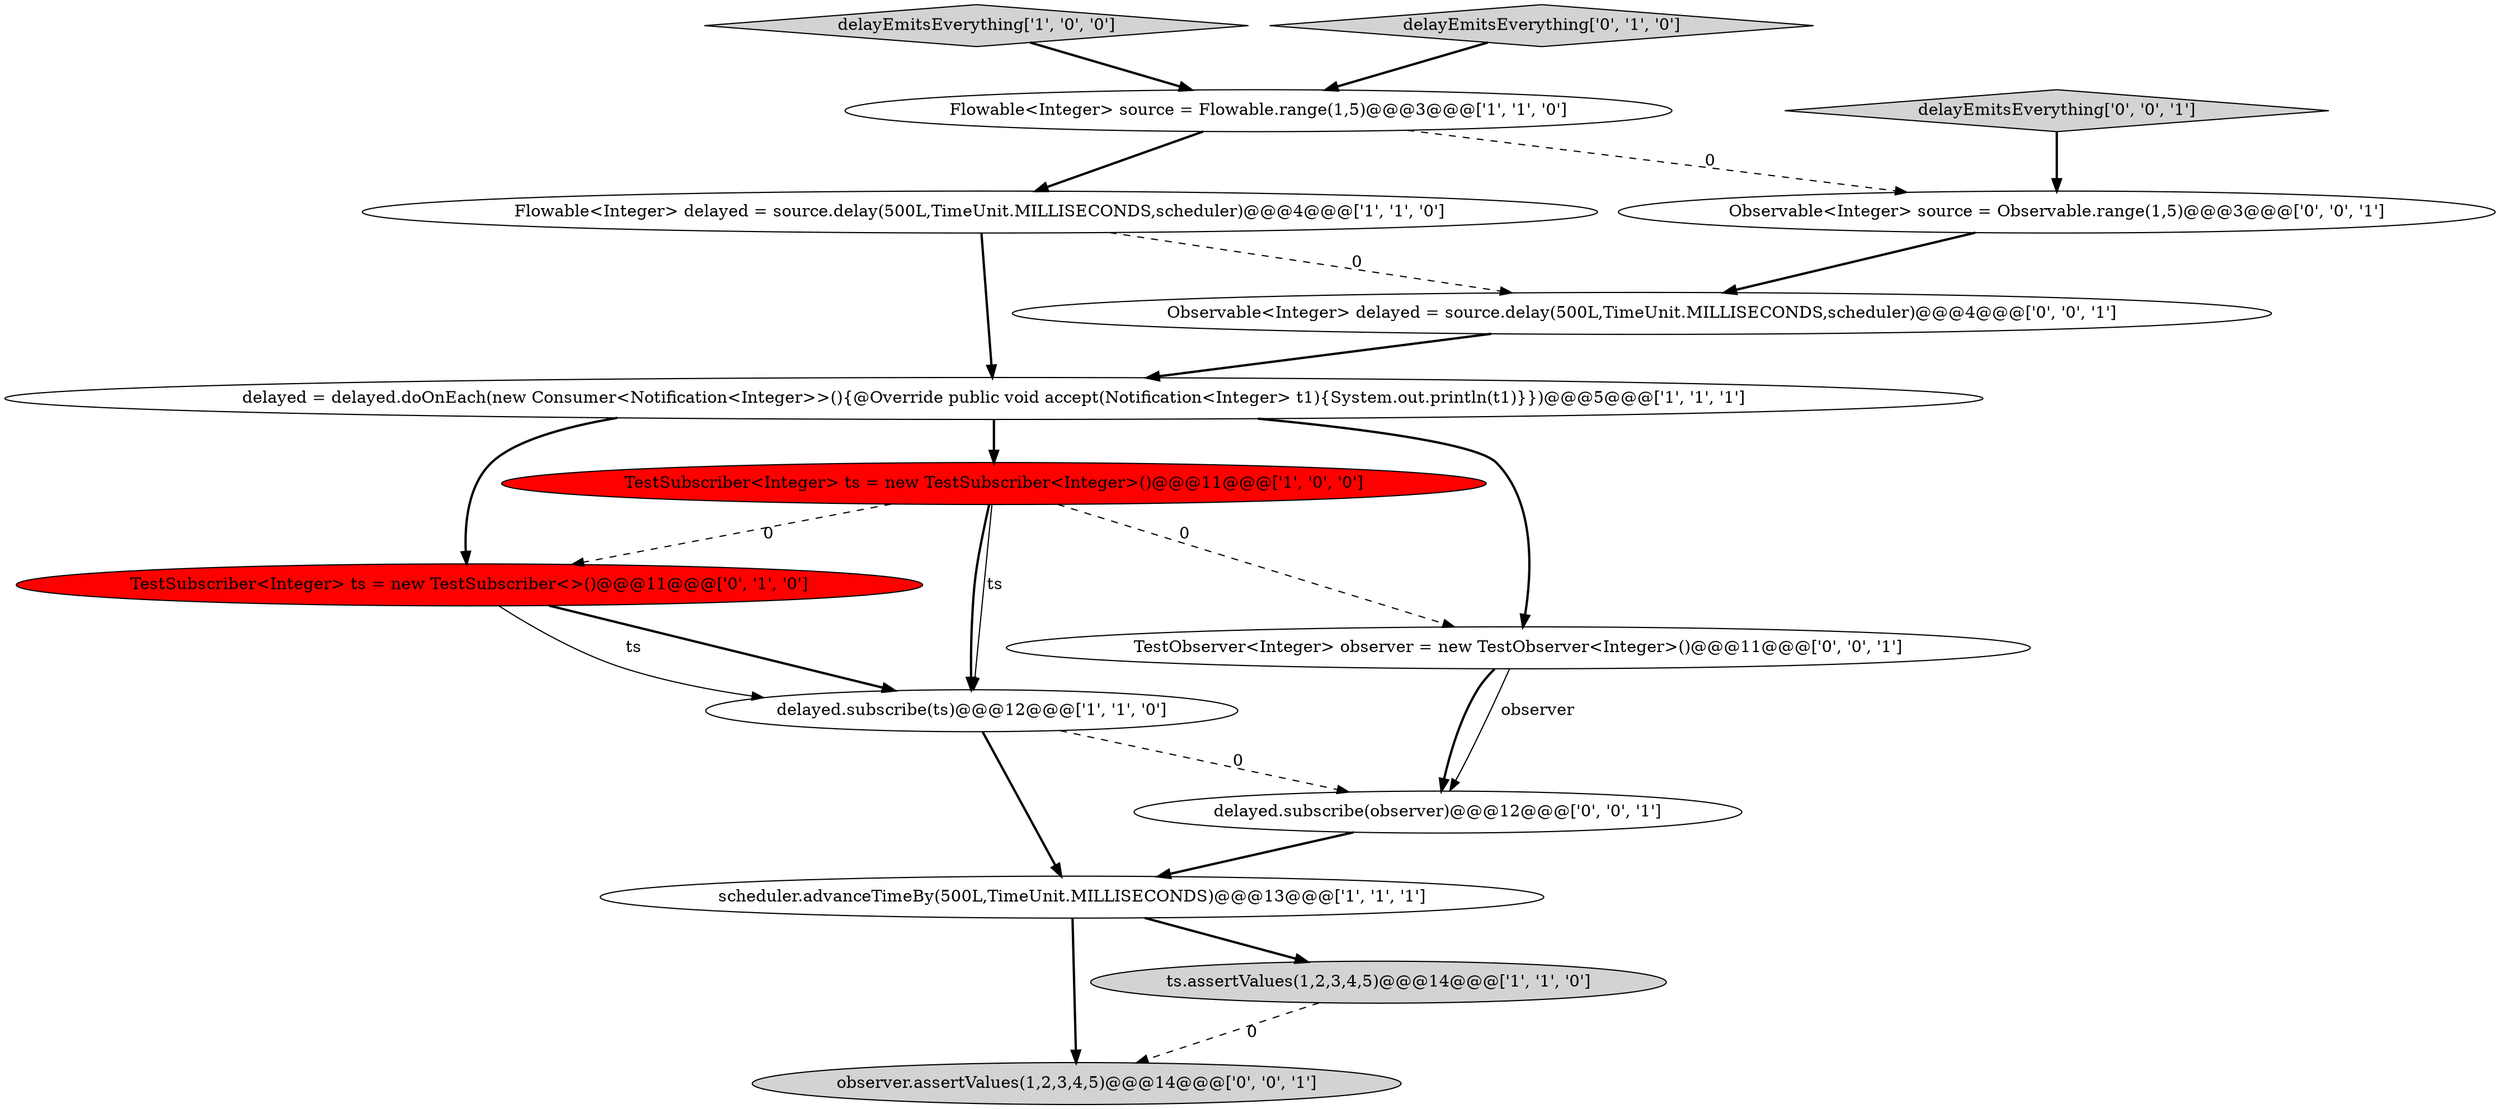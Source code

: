 digraph {
2 [style = filled, label = "delayed.subscribe(ts)@@@12@@@['1', '1', '0']", fillcolor = white, shape = ellipse image = "AAA0AAABBB1BBB"];
11 [style = filled, label = "TestObserver<Integer> observer = new TestObserver<Integer>()@@@11@@@['0', '0', '1']", fillcolor = white, shape = ellipse image = "AAA0AAABBB3BBB"];
4 [style = filled, label = "Flowable<Integer> delayed = source.delay(500L,TimeUnit.MILLISECONDS,scheduler)@@@4@@@['1', '1', '0']", fillcolor = white, shape = ellipse image = "AAA0AAABBB1BBB"];
7 [style = filled, label = "delayed = delayed.doOnEach(new Consumer<Notification<Integer>>(){@Override public void accept(Notification<Integer> t1){System.out.println(t1)}})@@@5@@@['1', '1', '1']", fillcolor = white, shape = ellipse image = "AAA0AAABBB1BBB"];
9 [style = filled, label = "TestSubscriber<Integer> ts = new TestSubscriber<>()@@@11@@@['0', '1', '0']", fillcolor = red, shape = ellipse image = "AAA1AAABBB2BBB"];
6 [style = filled, label = "scheduler.advanceTimeBy(500L,TimeUnit.MILLISECONDS)@@@13@@@['1', '1', '1']", fillcolor = white, shape = ellipse image = "AAA0AAABBB1BBB"];
5 [style = filled, label = "delayEmitsEverything['1', '0', '0']", fillcolor = lightgray, shape = diamond image = "AAA0AAABBB1BBB"];
10 [style = filled, label = "delayed.subscribe(observer)@@@12@@@['0', '0', '1']", fillcolor = white, shape = ellipse image = "AAA0AAABBB3BBB"];
12 [style = filled, label = "observer.assertValues(1,2,3,4,5)@@@14@@@['0', '0', '1']", fillcolor = lightgray, shape = ellipse image = "AAA0AAABBB3BBB"];
13 [style = filled, label = "delayEmitsEverything['0', '0', '1']", fillcolor = lightgray, shape = diamond image = "AAA0AAABBB3BBB"];
15 [style = filled, label = "Observable<Integer> delayed = source.delay(500L,TimeUnit.MILLISECONDS,scheduler)@@@4@@@['0', '0', '1']", fillcolor = white, shape = ellipse image = "AAA0AAABBB3BBB"];
3 [style = filled, label = "TestSubscriber<Integer> ts = new TestSubscriber<Integer>()@@@11@@@['1', '0', '0']", fillcolor = red, shape = ellipse image = "AAA1AAABBB1BBB"];
8 [style = filled, label = "delayEmitsEverything['0', '1', '0']", fillcolor = lightgray, shape = diamond image = "AAA0AAABBB2BBB"];
0 [style = filled, label = "ts.assertValues(1,2,3,4,5)@@@14@@@['1', '1', '0']", fillcolor = lightgray, shape = ellipse image = "AAA0AAABBB1BBB"];
14 [style = filled, label = "Observable<Integer> source = Observable.range(1,5)@@@3@@@['0', '0', '1']", fillcolor = white, shape = ellipse image = "AAA0AAABBB3BBB"];
1 [style = filled, label = "Flowable<Integer> source = Flowable.range(1,5)@@@3@@@['1', '1', '0']", fillcolor = white, shape = ellipse image = "AAA0AAABBB1BBB"];
1->4 [style = bold, label=""];
7->11 [style = bold, label=""];
15->7 [style = bold, label=""];
1->14 [style = dashed, label="0"];
9->2 [style = bold, label=""];
2->6 [style = bold, label=""];
6->0 [style = bold, label=""];
3->2 [style = solid, label="ts"];
0->12 [style = dashed, label="0"];
10->6 [style = bold, label=""];
7->3 [style = bold, label=""];
4->7 [style = bold, label=""];
2->10 [style = dashed, label="0"];
7->9 [style = bold, label=""];
8->1 [style = bold, label=""];
5->1 [style = bold, label=""];
11->10 [style = solid, label="observer"];
3->2 [style = bold, label=""];
3->9 [style = dashed, label="0"];
11->10 [style = bold, label=""];
4->15 [style = dashed, label="0"];
9->2 [style = solid, label="ts"];
14->15 [style = bold, label=""];
13->14 [style = bold, label=""];
3->11 [style = dashed, label="0"];
6->12 [style = bold, label=""];
}

